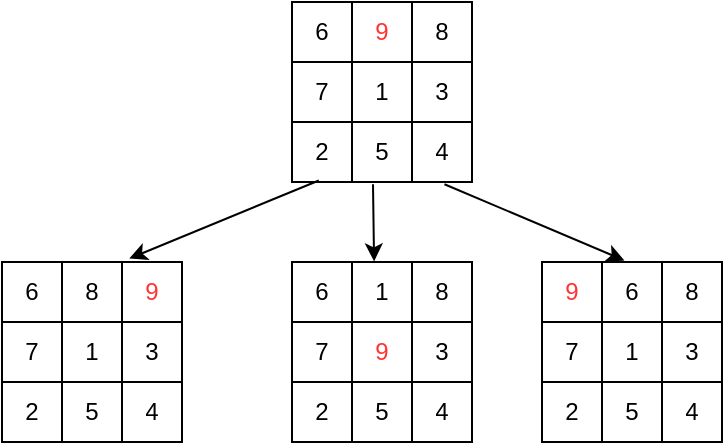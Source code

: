 <mxfile version="15.3.8" type="device"><diagram id="II5R38exX6phtl6OpHA_" name="Page-1"><mxGraphModel dx="786" dy="516" grid="1" gridSize="10" guides="1" tooltips="1" connect="1" arrows="1" fold="1" page="1" pageScale="1" pageWidth="850" pageHeight="1100" math="0" shadow="0"><root><mxCell id="0"/><mxCell id="1" parent="0"/><mxCell id="UD9zxLopIuevGs2xVUnP-11" value="" style="shape=table;html=1;whiteSpace=wrap;startSize=0;container=1;collapsible=0;childLayout=tableLayout;" parent="1" vertex="1"><mxGeometry x="335" y="70" width="90" height="90" as="geometry"/></mxCell><mxCell id="UD9zxLopIuevGs2xVUnP-12" value="" style="shape=partialRectangle;html=1;whiteSpace=wrap;collapsible=0;dropTarget=0;pointerEvents=0;fillColor=none;top=0;left=0;bottom=0;right=0;points=[[0,0.5],[1,0.5]];portConstraint=eastwest;" parent="UD9zxLopIuevGs2xVUnP-11" vertex="1"><mxGeometry width="90" height="30" as="geometry"/></mxCell><mxCell id="UD9zxLopIuevGs2xVUnP-13" value="6" style="shape=partialRectangle;html=1;whiteSpace=wrap;connectable=0;fillColor=none;top=0;left=0;bottom=0;right=0;overflow=hidden;pointerEvents=1;" parent="UD9zxLopIuevGs2xVUnP-12" vertex="1"><mxGeometry width="30" height="30" as="geometry"><mxRectangle width="30" height="30" as="alternateBounds"/></mxGeometry></mxCell><mxCell id="UD9zxLopIuevGs2xVUnP-14" value="&lt;font color=&quot;#ff3333&quot;&gt;9&lt;/font&gt;" style="shape=partialRectangle;html=1;whiteSpace=wrap;connectable=0;fillColor=none;top=0;left=0;bottom=0;right=0;overflow=hidden;pointerEvents=1;" parent="UD9zxLopIuevGs2xVUnP-12" vertex="1"><mxGeometry x="30" width="30" height="30" as="geometry"><mxRectangle width="30" height="30" as="alternateBounds"/></mxGeometry></mxCell><mxCell id="UD9zxLopIuevGs2xVUnP-15" value="8" style="shape=partialRectangle;html=1;whiteSpace=wrap;connectable=0;fillColor=none;top=0;left=0;bottom=0;right=0;overflow=hidden;pointerEvents=1;" parent="UD9zxLopIuevGs2xVUnP-12" vertex="1"><mxGeometry x="60" width="30" height="30" as="geometry"><mxRectangle width="30" height="30" as="alternateBounds"/></mxGeometry></mxCell><mxCell id="UD9zxLopIuevGs2xVUnP-16" value="" style="shape=partialRectangle;html=1;whiteSpace=wrap;collapsible=0;dropTarget=0;pointerEvents=0;fillColor=none;top=0;left=0;bottom=0;right=0;points=[[0,0.5],[1,0.5]];portConstraint=eastwest;" parent="UD9zxLopIuevGs2xVUnP-11" vertex="1"><mxGeometry y="30" width="90" height="30" as="geometry"/></mxCell><mxCell id="UD9zxLopIuevGs2xVUnP-17" value="7" style="shape=partialRectangle;html=1;whiteSpace=wrap;connectable=0;fillColor=none;top=0;left=0;bottom=0;right=0;overflow=hidden;pointerEvents=1;" parent="UD9zxLopIuevGs2xVUnP-16" vertex="1"><mxGeometry width="30" height="30" as="geometry"><mxRectangle width="30" height="30" as="alternateBounds"/></mxGeometry></mxCell><mxCell id="UD9zxLopIuevGs2xVUnP-18" value="1" style="shape=partialRectangle;html=1;whiteSpace=wrap;connectable=0;fillColor=none;top=0;left=0;bottom=0;right=0;overflow=hidden;pointerEvents=1;" parent="UD9zxLopIuevGs2xVUnP-16" vertex="1"><mxGeometry x="30" width="30" height="30" as="geometry"><mxRectangle width="30" height="30" as="alternateBounds"/></mxGeometry></mxCell><mxCell id="UD9zxLopIuevGs2xVUnP-19" value="3" style="shape=partialRectangle;html=1;whiteSpace=wrap;connectable=0;fillColor=none;top=0;left=0;bottom=0;right=0;overflow=hidden;pointerEvents=1;" parent="UD9zxLopIuevGs2xVUnP-16" vertex="1"><mxGeometry x="60" width="30" height="30" as="geometry"><mxRectangle width="30" height="30" as="alternateBounds"/></mxGeometry></mxCell><mxCell id="UD9zxLopIuevGs2xVUnP-20" value="" style="shape=partialRectangle;html=1;whiteSpace=wrap;collapsible=0;dropTarget=0;pointerEvents=0;fillColor=none;top=0;left=0;bottom=0;right=0;points=[[0,0.5],[1,0.5]];portConstraint=eastwest;" parent="UD9zxLopIuevGs2xVUnP-11" vertex="1"><mxGeometry y="60" width="90" height="30" as="geometry"/></mxCell><mxCell id="UD9zxLopIuevGs2xVUnP-21" value="2" style="shape=partialRectangle;html=1;whiteSpace=wrap;connectable=0;fillColor=none;top=0;left=0;bottom=0;right=0;overflow=hidden;pointerEvents=1;" parent="UD9zxLopIuevGs2xVUnP-20" vertex="1"><mxGeometry width="30" height="30" as="geometry"><mxRectangle width="30" height="30" as="alternateBounds"/></mxGeometry></mxCell><mxCell id="UD9zxLopIuevGs2xVUnP-22" value="5" style="shape=partialRectangle;html=1;whiteSpace=wrap;connectable=0;fillColor=none;top=0;left=0;bottom=0;right=0;overflow=hidden;pointerEvents=1;" parent="UD9zxLopIuevGs2xVUnP-20" vertex="1"><mxGeometry x="30" width="30" height="30" as="geometry"><mxRectangle width="30" height="30" as="alternateBounds"/></mxGeometry></mxCell><mxCell id="UD9zxLopIuevGs2xVUnP-23" value="4" style="shape=partialRectangle;html=1;whiteSpace=wrap;connectable=0;fillColor=none;top=0;left=0;bottom=0;right=0;overflow=hidden;pointerEvents=1;" parent="UD9zxLopIuevGs2xVUnP-20" vertex="1"><mxGeometry x="60" width="30" height="30" as="geometry"><mxRectangle width="30" height="30" as="alternateBounds"/></mxGeometry></mxCell><mxCell id="UD9zxLopIuevGs2xVUnP-41" value="" style="shape=table;html=1;whiteSpace=wrap;startSize=0;container=1;collapsible=0;childLayout=tableLayout;shadow=0;sketch=0;" parent="1" vertex="1"><mxGeometry x="190" y="200" width="90" height="90" as="geometry"/></mxCell><mxCell id="UD9zxLopIuevGs2xVUnP-42" value="" style="shape=partialRectangle;html=1;whiteSpace=wrap;collapsible=0;dropTarget=0;pointerEvents=0;fillColor=none;top=0;left=0;bottom=0;right=0;points=[[0,0.5],[1,0.5]];portConstraint=eastwest;shadow=0;sketch=0;" parent="UD9zxLopIuevGs2xVUnP-41" vertex="1"><mxGeometry width="90" height="30" as="geometry"/></mxCell><mxCell id="UD9zxLopIuevGs2xVUnP-43" value="6" style="shape=partialRectangle;html=1;whiteSpace=wrap;connectable=0;fillColor=none;top=0;left=0;bottom=0;right=0;overflow=hidden;pointerEvents=1;shadow=0;sketch=0;" parent="UD9zxLopIuevGs2xVUnP-42" vertex="1"><mxGeometry width="30" height="30" as="geometry"><mxRectangle width="30" height="30" as="alternateBounds"/></mxGeometry></mxCell><mxCell id="UD9zxLopIuevGs2xVUnP-44" value="8" style="shape=partialRectangle;html=1;whiteSpace=wrap;connectable=0;fillColor=none;top=0;left=0;bottom=0;right=0;overflow=hidden;pointerEvents=1;shadow=0;sketch=0;" parent="UD9zxLopIuevGs2xVUnP-42" vertex="1"><mxGeometry x="30" width="30" height="30" as="geometry"><mxRectangle width="30" height="30" as="alternateBounds"/></mxGeometry></mxCell><mxCell id="UD9zxLopIuevGs2xVUnP-45" value="&lt;span style=&quot;color: rgb(255 , 51 , 51)&quot;&gt;9&lt;/span&gt;" style="shape=partialRectangle;html=1;whiteSpace=wrap;connectable=0;fillColor=none;top=0;left=0;bottom=0;right=0;overflow=hidden;pointerEvents=1;shadow=0;sketch=0;" parent="UD9zxLopIuevGs2xVUnP-42" vertex="1"><mxGeometry x="60" width="30" height="30" as="geometry"><mxRectangle width="30" height="30" as="alternateBounds"/></mxGeometry></mxCell><mxCell id="UD9zxLopIuevGs2xVUnP-46" value="" style="shape=partialRectangle;html=1;whiteSpace=wrap;collapsible=0;dropTarget=0;pointerEvents=0;fillColor=none;top=0;left=0;bottom=0;right=0;points=[[0,0.5],[1,0.5]];portConstraint=eastwest;shadow=0;sketch=0;" parent="UD9zxLopIuevGs2xVUnP-41" vertex="1"><mxGeometry y="30" width="90" height="30" as="geometry"/></mxCell><mxCell id="UD9zxLopIuevGs2xVUnP-47" value="7" style="shape=partialRectangle;html=1;whiteSpace=wrap;connectable=0;fillColor=none;top=0;left=0;bottom=0;right=0;overflow=hidden;pointerEvents=1;shadow=0;sketch=0;" parent="UD9zxLopIuevGs2xVUnP-46" vertex="1"><mxGeometry width="30" height="30" as="geometry"><mxRectangle width="30" height="30" as="alternateBounds"/></mxGeometry></mxCell><mxCell id="UD9zxLopIuevGs2xVUnP-48" value="1" style="shape=partialRectangle;html=1;whiteSpace=wrap;connectable=0;fillColor=none;top=0;left=0;bottom=0;right=0;overflow=hidden;pointerEvents=1;shadow=0;sketch=0;" parent="UD9zxLopIuevGs2xVUnP-46" vertex="1"><mxGeometry x="30" width="30" height="30" as="geometry"><mxRectangle width="30" height="30" as="alternateBounds"/></mxGeometry></mxCell><mxCell id="UD9zxLopIuevGs2xVUnP-49" value="3" style="shape=partialRectangle;html=1;whiteSpace=wrap;connectable=0;fillColor=none;top=0;left=0;bottom=0;right=0;overflow=hidden;pointerEvents=1;shadow=0;sketch=0;" parent="UD9zxLopIuevGs2xVUnP-46" vertex="1"><mxGeometry x="60" width="30" height="30" as="geometry"><mxRectangle width="30" height="30" as="alternateBounds"/></mxGeometry></mxCell><mxCell id="UD9zxLopIuevGs2xVUnP-50" value="" style="shape=partialRectangle;html=1;whiteSpace=wrap;collapsible=0;dropTarget=0;pointerEvents=0;fillColor=none;top=0;left=0;bottom=0;right=0;points=[[0,0.5],[1,0.5]];portConstraint=eastwest;shadow=0;sketch=0;" parent="UD9zxLopIuevGs2xVUnP-41" vertex="1"><mxGeometry y="60" width="90" height="30" as="geometry"/></mxCell><mxCell id="UD9zxLopIuevGs2xVUnP-51" value="2" style="shape=partialRectangle;html=1;whiteSpace=wrap;connectable=0;fillColor=none;top=0;left=0;bottom=0;right=0;overflow=hidden;pointerEvents=1;shadow=0;sketch=0;" parent="UD9zxLopIuevGs2xVUnP-50" vertex="1"><mxGeometry width="30" height="30" as="geometry"><mxRectangle width="30" height="30" as="alternateBounds"/></mxGeometry></mxCell><mxCell id="UD9zxLopIuevGs2xVUnP-52" value="5" style="shape=partialRectangle;html=1;whiteSpace=wrap;connectable=0;fillColor=none;top=0;left=0;bottom=0;right=0;overflow=hidden;pointerEvents=1;shadow=0;sketch=0;" parent="UD9zxLopIuevGs2xVUnP-50" vertex="1"><mxGeometry x="30" width="30" height="30" as="geometry"><mxRectangle width="30" height="30" as="alternateBounds"/></mxGeometry></mxCell><mxCell id="UD9zxLopIuevGs2xVUnP-53" value="4" style="shape=partialRectangle;html=1;whiteSpace=wrap;connectable=0;fillColor=none;top=0;left=0;bottom=0;right=0;overflow=hidden;pointerEvents=1;shadow=0;sketch=0;" parent="UD9zxLopIuevGs2xVUnP-50" vertex="1"><mxGeometry x="60" width="30" height="30" as="geometry"><mxRectangle width="30" height="30" as="alternateBounds"/></mxGeometry></mxCell><mxCell id="UD9zxLopIuevGs2xVUnP-54" value="" style="shape=table;html=1;whiteSpace=wrap;startSize=0;container=1;collapsible=0;childLayout=tableLayout;" parent="1" vertex="1"><mxGeometry x="335" y="200" width="90" height="90" as="geometry"/></mxCell><mxCell id="UD9zxLopIuevGs2xVUnP-55" value="" style="shape=partialRectangle;html=1;whiteSpace=wrap;collapsible=0;dropTarget=0;pointerEvents=0;fillColor=none;top=0;left=0;bottom=0;right=0;points=[[0,0.5],[1,0.5]];portConstraint=eastwest;" parent="UD9zxLopIuevGs2xVUnP-54" vertex="1"><mxGeometry width="90" height="30" as="geometry"/></mxCell><mxCell id="UD9zxLopIuevGs2xVUnP-56" value="6" style="shape=partialRectangle;html=1;whiteSpace=wrap;connectable=0;fillColor=none;top=0;left=0;bottom=0;right=0;overflow=hidden;pointerEvents=1;" parent="UD9zxLopIuevGs2xVUnP-55" vertex="1"><mxGeometry width="30" height="30" as="geometry"><mxRectangle width="30" height="30" as="alternateBounds"/></mxGeometry></mxCell><mxCell id="UD9zxLopIuevGs2xVUnP-57" value="1" style="shape=partialRectangle;html=1;whiteSpace=wrap;connectable=0;fillColor=none;top=0;left=0;bottom=0;right=0;overflow=hidden;pointerEvents=1;" parent="UD9zxLopIuevGs2xVUnP-55" vertex="1"><mxGeometry x="30" width="30" height="30" as="geometry"><mxRectangle width="30" height="30" as="alternateBounds"/></mxGeometry></mxCell><mxCell id="UD9zxLopIuevGs2xVUnP-58" value="8" style="shape=partialRectangle;html=1;whiteSpace=wrap;connectable=0;fillColor=none;top=0;left=0;bottom=0;right=0;overflow=hidden;pointerEvents=1;" parent="UD9zxLopIuevGs2xVUnP-55" vertex="1"><mxGeometry x="60" width="30" height="30" as="geometry"><mxRectangle width="30" height="30" as="alternateBounds"/></mxGeometry></mxCell><mxCell id="UD9zxLopIuevGs2xVUnP-59" value="" style="shape=partialRectangle;html=1;whiteSpace=wrap;collapsible=0;dropTarget=0;pointerEvents=0;fillColor=none;top=0;left=0;bottom=0;right=0;points=[[0,0.5],[1,0.5]];portConstraint=eastwest;" parent="UD9zxLopIuevGs2xVUnP-54" vertex="1"><mxGeometry y="30" width="90" height="30" as="geometry"/></mxCell><mxCell id="UD9zxLopIuevGs2xVUnP-60" value="7" style="shape=partialRectangle;html=1;whiteSpace=wrap;connectable=0;fillColor=none;top=0;left=0;bottom=0;right=0;overflow=hidden;pointerEvents=1;" parent="UD9zxLopIuevGs2xVUnP-59" vertex="1"><mxGeometry width="30" height="30" as="geometry"><mxRectangle width="30" height="30" as="alternateBounds"/></mxGeometry></mxCell><mxCell id="UD9zxLopIuevGs2xVUnP-61" value="&lt;span style=&quot;color: rgb(255 , 51 , 51)&quot;&gt;9&lt;/span&gt;" style="shape=partialRectangle;html=1;whiteSpace=wrap;connectable=0;fillColor=none;top=0;left=0;bottom=0;right=0;overflow=hidden;pointerEvents=1;" parent="UD9zxLopIuevGs2xVUnP-59" vertex="1"><mxGeometry x="30" width="30" height="30" as="geometry"><mxRectangle width="30" height="30" as="alternateBounds"/></mxGeometry></mxCell><mxCell id="UD9zxLopIuevGs2xVUnP-62" value="3" style="shape=partialRectangle;html=1;whiteSpace=wrap;connectable=0;fillColor=none;top=0;left=0;bottom=0;right=0;overflow=hidden;pointerEvents=1;" parent="UD9zxLopIuevGs2xVUnP-59" vertex="1"><mxGeometry x="60" width="30" height="30" as="geometry"><mxRectangle width="30" height="30" as="alternateBounds"/></mxGeometry></mxCell><mxCell id="UD9zxLopIuevGs2xVUnP-63" value="" style="shape=partialRectangle;html=1;whiteSpace=wrap;collapsible=0;dropTarget=0;pointerEvents=0;fillColor=none;top=0;left=0;bottom=0;right=0;points=[[0,0.5],[1,0.5]];portConstraint=eastwest;" parent="UD9zxLopIuevGs2xVUnP-54" vertex="1"><mxGeometry y="60" width="90" height="30" as="geometry"/></mxCell><mxCell id="UD9zxLopIuevGs2xVUnP-64" value="2" style="shape=partialRectangle;html=1;whiteSpace=wrap;connectable=0;fillColor=none;top=0;left=0;bottom=0;right=0;overflow=hidden;pointerEvents=1;" parent="UD9zxLopIuevGs2xVUnP-63" vertex="1"><mxGeometry width="30" height="30" as="geometry"><mxRectangle width="30" height="30" as="alternateBounds"/></mxGeometry></mxCell><mxCell id="UD9zxLopIuevGs2xVUnP-65" value="5" style="shape=partialRectangle;html=1;whiteSpace=wrap;connectable=0;fillColor=none;top=0;left=0;bottom=0;right=0;overflow=hidden;pointerEvents=1;" parent="UD9zxLopIuevGs2xVUnP-63" vertex="1"><mxGeometry x="30" width="30" height="30" as="geometry"><mxRectangle width="30" height="30" as="alternateBounds"/></mxGeometry></mxCell><mxCell id="UD9zxLopIuevGs2xVUnP-66" value="4" style="shape=partialRectangle;html=1;whiteSpace=wrap;connectable=0;fillColor=none;top=0;left=0;bottom=0;right=0;overflow=hidden;pointerEvents=1;" parent="UD9zxLopIuevGs2xVUnP-63" vertex="1"><mxGeometry x="60" width="30" height="30" as="geometry"><mxRectangle width="30" height="30" as="alternateBounds"/></mxGeometry></mxCell><mxCell id="UD9zxLopIuevGs2xVUnP-67" value="" style="shape=table;html=1;whiteSpace=wrap;startSize=0;container=1;collapsible=0;childLayout=tableLayout;" parent="1" vertex="1"><mxGeometry x="460" y="200" width="90" height="90" as="geometry"/></mxCell><mxCell id="UD9zxLopIuevGs2xVUnP-68" value="" style="shape=partialRectangle;html=1;whiteSpace=wrap;collapsible=0;dropTarget=0;pointerEvents=0;fillColor=none;top=0;left=0;bottom=0;right=0;points=[[0,0.5],[1,0.5]];portConstraint=eastwest;" parent="UD9zxLopIuevGs2xVUnP-67" vertex="1"><mxGeometry width="90" height="30" as="geometry"/></mxCell><mxCell id="UD9zxLopIuevGs2xVUnP-69" value="&lt;span style=&quot;color: rgb(255 , 51 , 51)&quot;&gt;9&lt;/span&gt;" style="shape=partialRectangle;html=1;whiteSpace=wrap;connectable=0;fillColor=none;top=0;left=0;bottom=0;right=0;overflow=hidden;pointerEvents=1;" parent="UD9zxLopIuevGs2xVUnP-68" vertex="1"><mxGeometry width="30" height="30" as="geometry"><mxRectangle width="30" height="30" as="alternateBounds"/></mxGeometry></mxCell><mxCell id="UD9zxLopIuevGs2xVUnP-70" value="6" style="shape=partialRectangle;html=1;whiteSpace=wrap;connectable=0;fillColor=none;top=0;left=0;bottom=0;right=0;overflow=hidden;pointerEvents=1;" parent="UD9zxLopIuevGs2xVUnP-68" vertex="1"><mxGeometry x="30" width="30" height="30" as="geometry"><mxRectangle width="30" height="30" as="alternateBounds"/></mxGeometry></mxCell><mxCell id="UD9zxLopIuevGs2xVUnP-71" value="8" style="shape=partialRectangle;html=1;whiteSpace=wrap;connectable=0;fillColor=none;top=0;left=0;bottom=0;right=0;overflow=hidden;pointerEvents=1;" parent="UD9zxLopIuevGs2xVUnP-68" vertex="1"><mxGeometry x="60" width="30" height="30" as="geometry"><mxRectangle width="30" height="30" as="alternateBounds"/></mxGeometry></mxCell><mxCell id="UD9zxLopIuevGs2xVUnP-72" value="" style="shape=partialRectangle;html=1;whiteSpace=wrap;collapsible=0;dropTarget=0;pointerEvents=0;fillColor=none;top=0;left=0;bottom=0;right=0;points=[[0,0.5],[1,0.5]];portConstraint=eastwest;" parent="UD9zxLopIuevGs2xVUnP-67" vertex="1"><mxGeometry y="30" width="90" height="30" as="geometry"/></mxCell><mxCell id="UD9zxLopIuevGs2xVUnP-73" value="7" style="shape=partialRectangle;html=1;whiteSpace=wrap;connectable=0;fillColor=none;top=0;left=0;bottom=0;right=0;overflow=hidden;pointerEvents=1;" parent="UD9zxLopIuevGs2xVUnP-72" vertex="1"><mxGeometry width="30" height="30" as="geometry"><mxRectangle width="30" height="30" as="alternateBounds"/></mxGeometry></mxCell><mxCell id="UD9zxLopIuevGs2xVUnP-74" value="1" style="shape=partialRectangle;html=1;whiteSpace=wrap;connectable=0;fillColor=none;top=0;left=0;bottom=0;right=0;overflow=hidden;pointerEvents=1;" parent="UD9zxLopIuevGs2xVUnP-72" vertex="1"><mxGeometry x="30" width="30" height="30" as="geometry"><mxRectangle width="30" height="30" as="alternateBounds"/></mxGeometry></mxCell><mxCell id="UD9zxLopIuevGs2xVUnP-75" value="3" style="shape=partialRectangle;html=1;whiteSpace=wrap;connectable=0;fillColor=none;top=0;left=0;bottom=0;right=0;overflow=hidden;pointerEvents=1;" parent="UD9zxLopIuevGs2xVUnP-72" vertex="1"><mxGeometry x="60" width="30" height="30" as="geometry"><mxRectangle width="30" height="30" as="alternateBounds"/></mxGeometry></mxCell><mxCell id="UD9zxLopIuevGs2xVUnP-76" value="" style="shape=partialRectangle;html=1;whiteSpace=wrap;collapsible=0;dropTarget=0;pointerEvents=0;fillColor=none;top=0;left=0;bottom=0;right=0;points=[[0,0.5],[1,0.5]];portConstraint=eastwest;" parent="UD9zxLopIuevGs2xVUnP-67" vertex="1"><mxGeometry y="60" width="90" height="30" as="geometry"/></mxCell><mxCell id="UD9zxLopIuevGs2xVUnP-77" value="2" style="shape=partialRectangle;html=1;whiteSpace=wrap;connectable=0;fillColor=none;top=0;left=0;bottom=0;right=0;overflow=hidden;pointerEvents=1;" parent="UD9zxLopIuevGs2xVUnP-76" vertex="1"><mxGeometry width="30" height="30" as="geometry"><mxRectangle width="30" height="30" as="alternateBounds"/></mxGeometry></mxCell><mxCell id="UD9zxLopIuevGs2xVUnP-78" value="5" style="shape=partialRectangle;html=1;whiteSpace=wrap;connectable=0;fillColor=none;top=0;left=0;bottom=0;right=0;overflow=hidden;pointerEvents=1;" parent="UD9zxLopIuevGs2xVUnP-76" vertex="1"><mxGeometry x="30" width="30" height="30" as="geometry"><mxRectangle width="30" height="30" as="alternateBounds"/></mxGeometry></mxCell><mxCell id="UD9zxLopIuevGs2xVUnP-79" value="4" style="shape=partialRectangle;html=1;whiteSpace=wrap;connectable=0;fillColor=none;top=0;left=0;bottom=0;right=0;overflow=hidden;pointerEvents=1;" parent="UD9zxLopIuevGs2xVUnP-76" vertex="1"><mxGeometry x="60" width="30" height="30" as="geometry"><mxRectangle width="30" height="30" as="alternateBounds"/></mxGeometry></mxCell><mxCell id="dqt-f1cuD7yCnYoy6fWk-1" value="" style="endArrow=classic;html=1;entryX=0.707;entryY=-0.057;entryDx=0;entryDy=0;entryPerimeter=0;exitX=0.149;exitY=0.975;exitDx=0;exitDy=0;exitPerimeter=0;" edge="1" parent="1" source="UD9zxLopIuevGs2xVUnP-20" target="UD9zxLopIuevGs2xVUnP-42"><mxGeometry width="50" height="50" relative="1" as="geometry"><mxPoint x="380" y="170" as="sourcePoint"/><mxPoint x="430" y="120" as="targetPoint"/></mxGeometry></mxCell><mxCell id="dqt-f1cuD7yCnYoy6fWk-2" value="" style="endArrow=classic;html=1;entryX=0.456;entryY=-0.01;entryDx=0;entryDy=0;entryPerimeter=0;exitX=0.45;exitY=1.038;exitDx=0;exitDy=0;exitPerimeter=0;" edge="1" parent="1" source="UD9zxLopIuevGs2xVUnP-20" target="UD9zxLopIuevGs2xVUnP-55"><mxGeometry width="50" height="50" relative="1" as="geometry"><mxPoint x="358.41" y="169.25" as="sourcePoint"/><mxPoint x="263.63" y="208.29" as="targetPoint"/></mxGeometry></mxCell><mxCell id="dqt-f1cuD7yCnYoy6fWk-3" value="" style="endArrow=classic;html=1;entryX=0.458;entryY=-0.025;entryDx=0;entryDy=0;entryPerimeter=0;exitX=0.847;exitY=1.038;exitDx=0;exitDy=0;exitPerimeter=0;" edge="1" parent="1" source="UD9zxLopIuevGs2xVUnP-20" target="UD9zxLopIuevGs2xVUnP-68"><mxGeometry width="50" height="50" relative="1" as="geometry"><mxPoint x="385.5" y="171.14" as="sourcePoint"/><mxPoint x="386.04" y="209.7" as="targetPoint"/></mxGeometry></mxCell></root></mxGraphModel></diagram></mxfile>